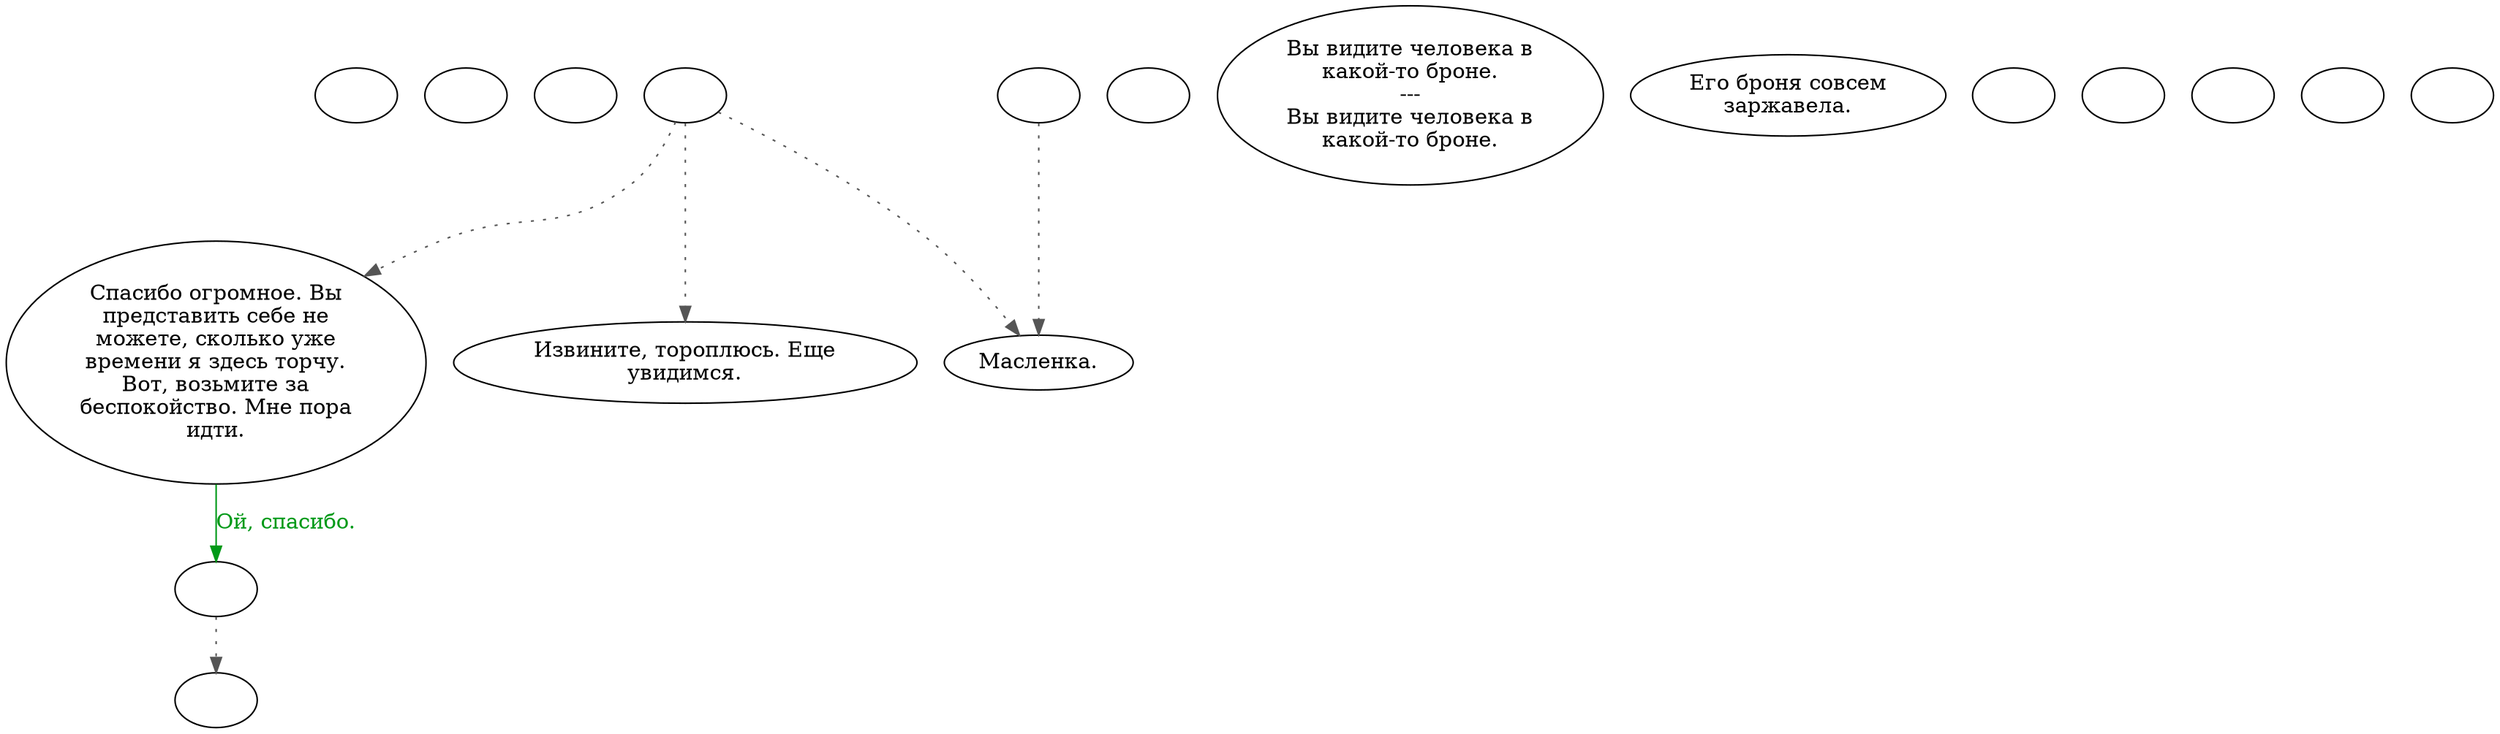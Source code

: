 digraph ectinwod {
  "pickup_p_proc" [style=filled       fillcolor="#FFFFFF"       color="#000000"]
  "pickup_p_proc" [label=""]
  "start" [style=filled       fillcolor="#FFFFFF"       color="#000000"]
  "start" [label=""]
  "critter_p_proc" [style=filled       fillcolor="#FFFFFF"       color="#000000"]
  "critter_p_proc" [label=""]
  "talk_p_proc" [style=filled       fillcolor="#FFFFFF"       color="#000000"]
  "talk_p_proc" -> "Node001" [style=dotted color="#555555"]
  "talk_p_proc" -> "Node002" [style=dotted color="#555555"]
  "talk_p_proc" -> "Node003" [style=dotted color="#555555"]
  "talk_p_proc" [label=""]
  "destroy_p_proc" [style=filled       fillcolor="#FFFFFF"       color="#000000"]
  "destroy_p_proc" [label=""]
  "look_at_p_proc" [style=filled       fillcolor="#FFFFFF"       color="#000000"]
  "look_at_p_proc" [label="Вы видите человека в\nкакой-то броне.\n---\nВы видите человека в\nкакой-то броне."]
  "description_p_proc" [style=filled       fillcolor="#FFFFFF"       color="#000000"]
  "description_p_proc" [label="Его броня совсем\nзаржавела."]
  "use_skill_on_p_proc" [style=filled       fillcolor="#FFFFFF"       color="#000000"]
  "use_skill_on_p_proc" [label=""]
  "damage_p_proc" [style=filled       fillcolor="#FFFFFF"       color="#000000"]
  "damage_p_proc" [label=""]
  "map_enter_p_proc" [style=filled       fillcolor="#FFFFFF"       color="#000000"]
  "map_enter_p_proc" [label=""]
  "combat_p_proc" [style=filled       fillcolor="#FFFFFF"       color="#000000"]
  "combat_p_proc" [label=""]
  "timed_event_p_proc" [style=filled       fillcolor="#FFFFFF"       color="#000000"]
  "timed_event_p_proc" -> "Node001" [style=dotted color="#555555"]
  "timed_event_p_proc" [label=""]
  "use_obj_on_p_proc" [style=filled       fillcolor="#FFFFFF"       color="#000000"]
  "use_obj_on_p_proc" [label=""]
  "Node999" [style=filled       fillcolor="#FFFFFF"       color="#000000"]
  "Node999" [label=""]
  "Node001" [style=filled       fillcolor="#FFFFFF"       color="#000000"]
  "Node001" [label="Масленка."]
  "Node002" [style=filled       fillcolor="#FFFFFF"       color="#000000"]
  "Node002" [label="Спасибо огромное. Вы\nпредставить себе не\nможете, сколько уже\nвремени я здесь торчу.\nВот, возьмите за\nбеспокойство. Мне пора\nидти."]
  "Node002" -> "Node999a" [label="Ой, спасибо." color="#009917" fontcolor="#009917"]
  "Node003" [style=filled       fillcolor="#FFFFFF"       color="#000000"]
  "Node003" [label="Извините, тороплюсь. Еще\nувидимся."]
  "Node999a" [style=filled       fillcolor="#FFFFFF"       color="#000000"]
  "Node999a" -> "Node999" [style=dotted color="#555555"]
  "Node999a" [label=""]
}